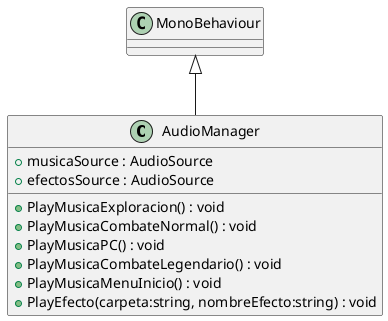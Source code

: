 @startuml
class AudioManager {
    + musicaSource : AudioSource
    + efectosSource : AudioSource
    + PlayMusicaExploracion() : void
    + PlayMusicaCombateNormal() : void
    + PlayMusicaPC() : void
    + PlayMusicaCombateLegendario() : void
    + PlayMusicaMenuInicio() : void
    + PlayEfecto(carpeta:string, nombreEfecto:string) : void
}
MonoBehaviour <|-- AudioManager
@enduml
